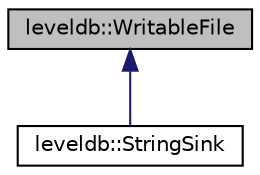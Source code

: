 digraph "leveldb::WritableFile"
{
 // LATEX_PDF_SIZE
  edge [fontname="Helvetica",fontsize="10",labelfontname="Helvetica",labelfontsize="10"];
  node [fontname="Helvetica",fontsize="10",shape=record];
  Node0 [label="leveldb::WritableFile",height=0.2,width=0.4,color="black", fillcolor="grey75", style="filled", fontcolor="black",tooltip=" "];
  Node0 -> Node1 [dir="back",color="midnightblue",fontsize="10",style="solid"];
  Node1 [label="leveldb::StringSink",height=0.2,width=0.4,color="black", fillcolor="white", style="filled",URL="$classleveldb_1_1_string_sink.html",tooltip=" "];
}
